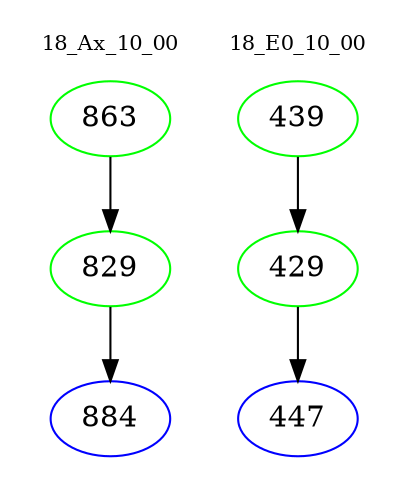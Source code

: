 digraph{
subgraph cluster_0 {
color = white
label = "18_Ax_10_00";
fontsize=10;
T0_863 [label="863", color="green"]
T0_863 -> T0_829 [color="black"]
T0_829 [label="829", color="green"]
T0_829 -> T0_884 [color="black"]
T0_884 [label="884", color="blue"]
}
subgraph cluster_1 {
color = white
label = "18_E0_10_00";
fontsize=10;
T1_439 [label="439", color="green"]
T1_439 -> T1_429 [color="black"]
T1_429 [label="429", color="green"]
T1_429 -> T1_447 [color="black"]
T1_447 [label="447", color="blue"]
}
}
